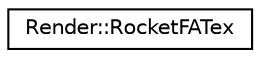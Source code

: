 digraph G
{
  edge [fontname="Helvetica",fontsize="10",labelfontname="Helvetica",labelfontsize="10"];
  node [fontname="Helvetica",fontsize="10",shape=record];
  rankdir="LR";
  Node1 [label="Render::RocketFATex",height=0.2,width=0.4,color="black", fillcolor="white", style="filled",URL="$struct_render_1_1_rocket_f_a_tex.html"];
}
